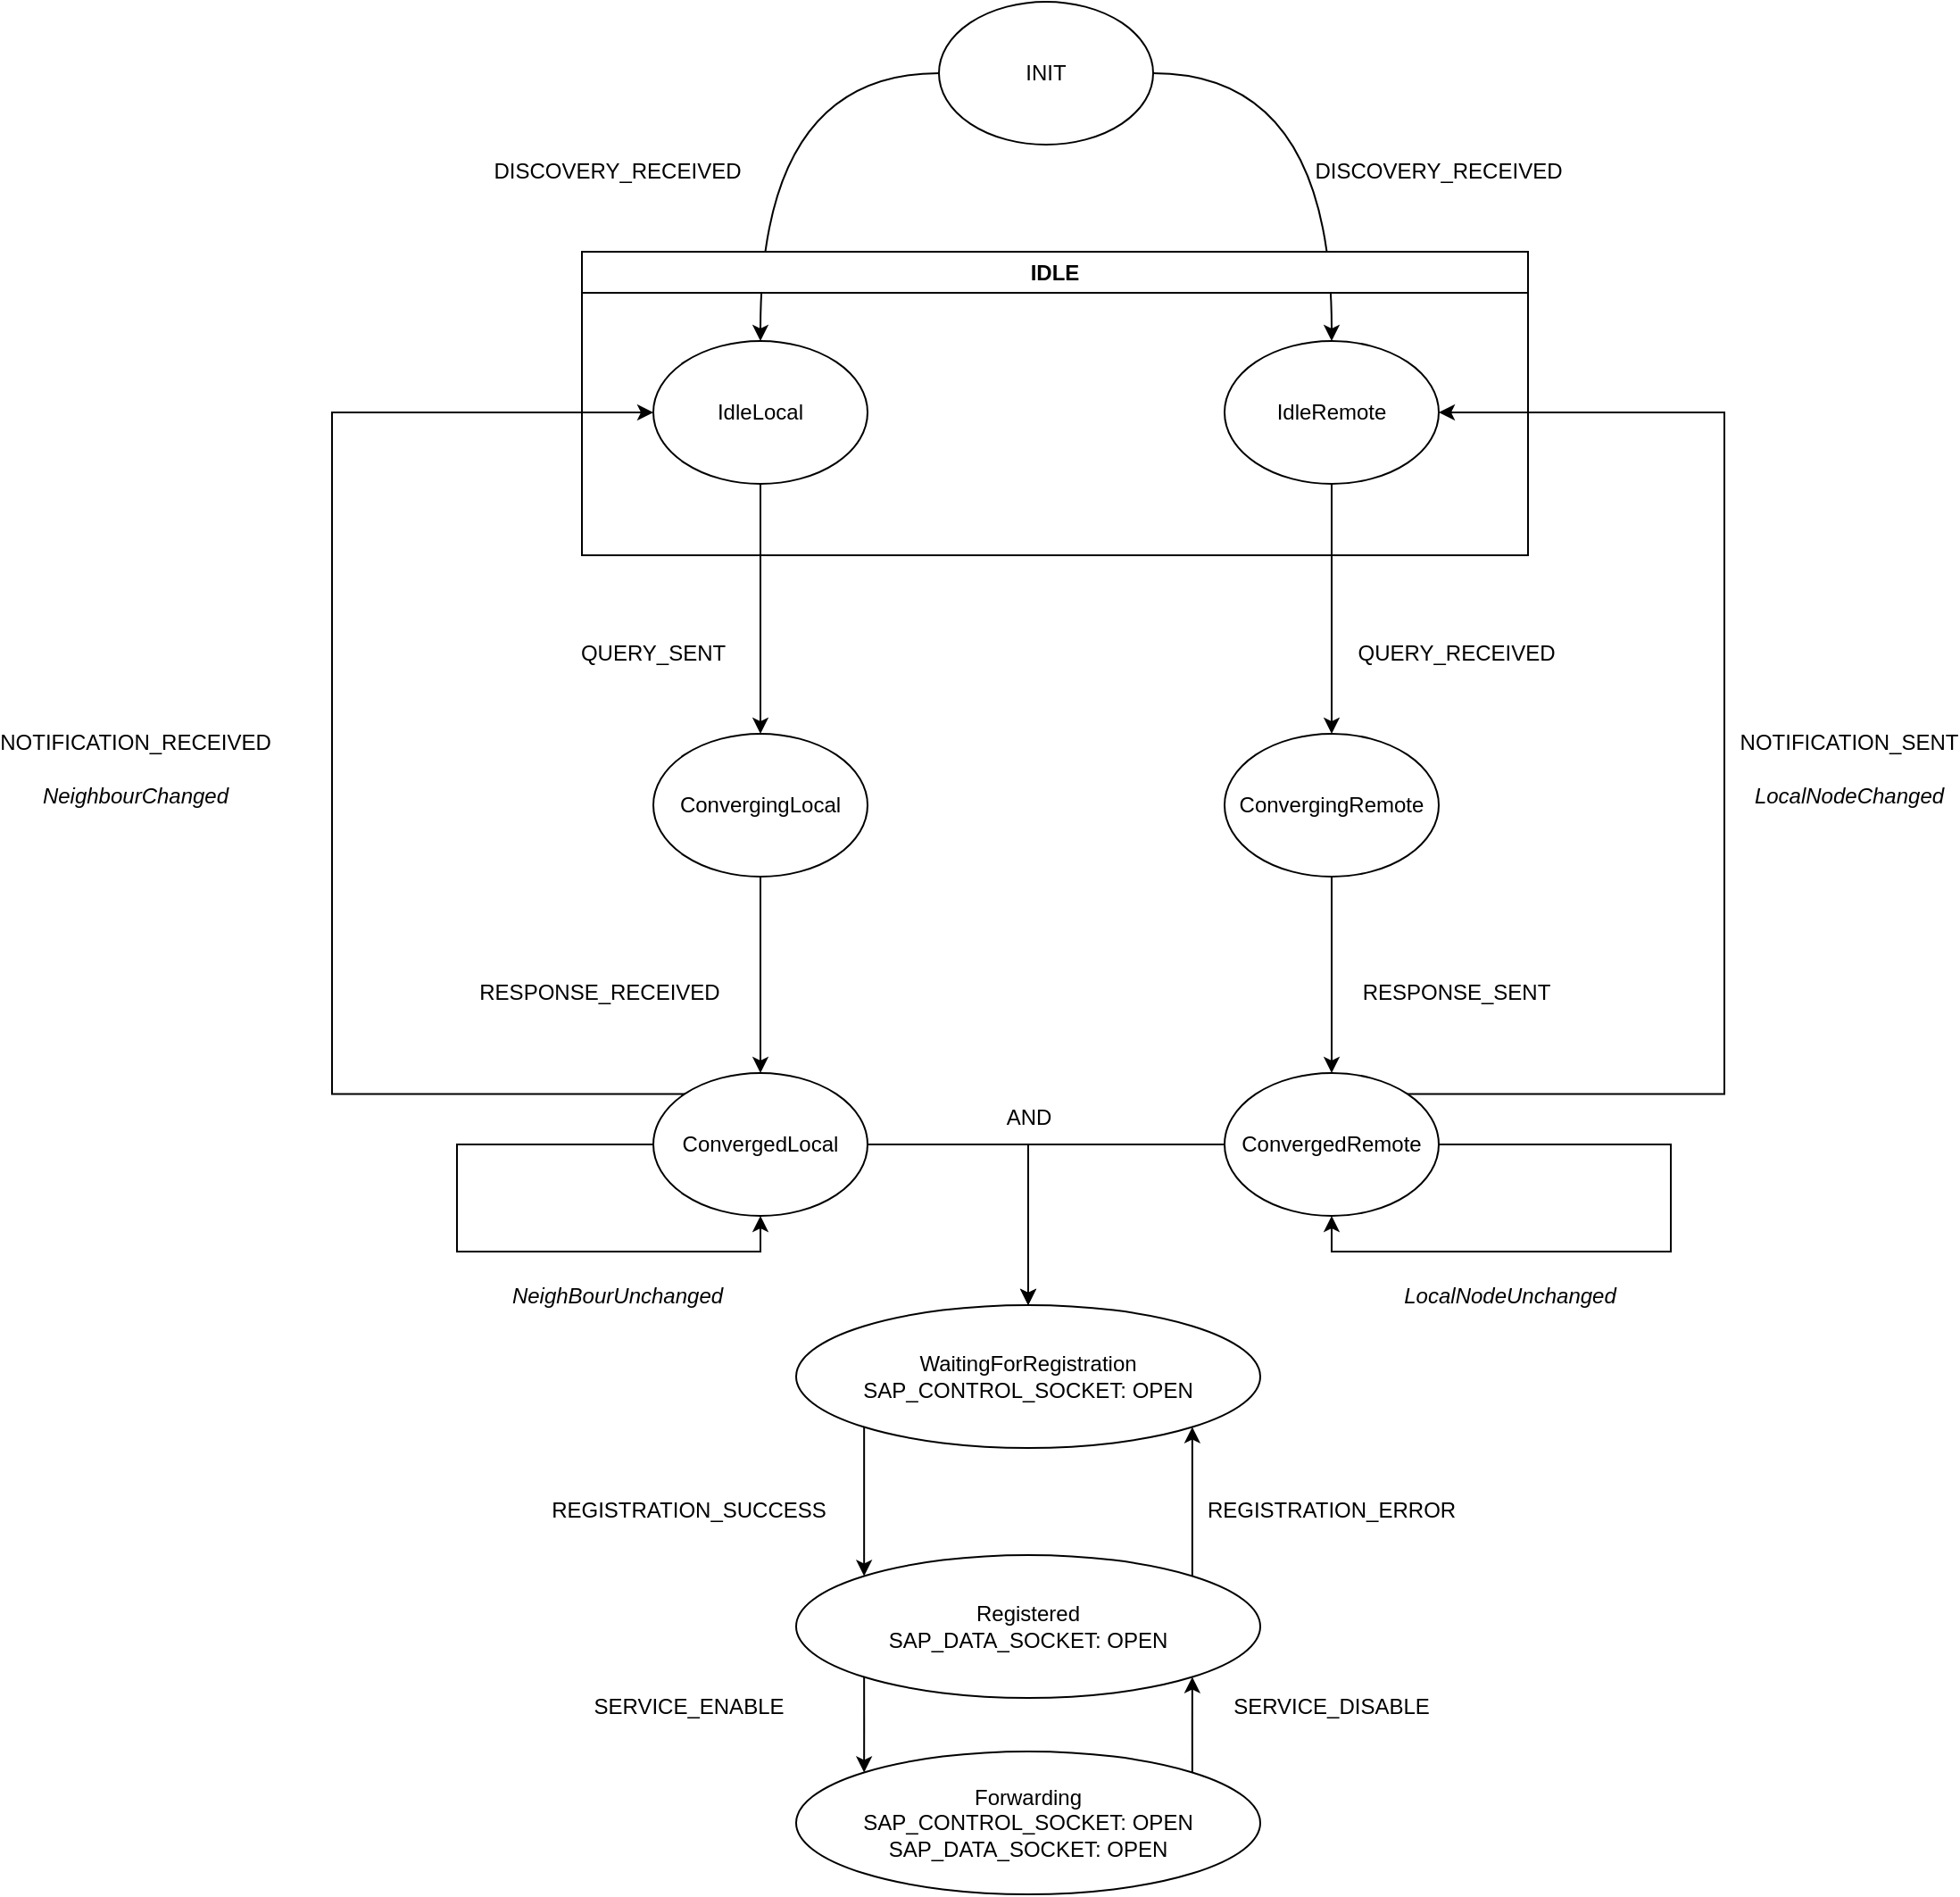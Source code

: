 <mxfile version="27.0.5">
  <diagram name="Page-1" id="SCp2Oi3q2W8GAaseZRKo">
    <mxGraphModel dx="1671" dy="848" grid="1" gridSize="10" guides="1" tooltips="1" connect="1" arrows="1" fold="1" page="1" pageScale="1" pageWidth="1654" pageHeight="1169" math="0" shadow="0">
      <root>
        <mxCell id="0" />
        <mxCell id="1" parent="0" />
        <mxCell id="cZTPR_wmGO6qj8w_T138-5" style="edgeStyle=orthogonalEdgeStyle;rounded=0;orthogonalLoop=1;jettySize=auto;html=1;entryX=0.5;entryY=0;entryDx=0;entryDy=0;curved=1;" edge="1" parent="1" source="cZTPR_wmGO6qj8w_T138-1" target="cZTPR_wmGO6qj8w_T138-2">
          <mxGeometry relative="1" as="geometry" />
        </mxCell>
        <mxCell id="cZTPR_wmGO6qj8w_T138-6" style="edgeStyle=orthogonalEdgeStyle;rounded=0;orthogonalLoop=1;jettySize=auto;html=1;exitX=1;exitY=0.5;exitDx=0;exitDy=0;entryX=0.5;entryY=0;entryDx=0;entryDy=0;curved=1;" edge="1" parent="1" source="cZTPR_wmGO6qj8w_T138-1" target="cZTPR_wmGO6qj8w_T138-3">
          <mxGeometry relative="1" as="geometry" />
        </mxCell>
        <mxCell id="cZTPR_wmGO6qj8w_T138-1" value="INIT" style="ellipse;whiteSpace=wrap;html=1;" vertex="1" parent="1">
          <mxGeometry x="680" y="60" width="120" height="80" as="geometry" />
        </mxCell>
        <mxCell id="cZTPR_wmGO6qj8w_T138-4" value="IDLE" style="swimlane;whiteSpace=wrap;html=1;" vertex="1" parent="1">
          <mxGeometry x="480" y="200" width="530" height="170" as="geometry" />
        </mxCell>
        <mxCell id="cZTPR_wmGO6qj8w_T138-2" value="IdleLocal" style="ellipse;whiteSpace=wrap;html=1;" vertex="1" parent="cZTPR_wmGO6qj8w_T138-4">
          <mxGeometry x="40" y="50" width="120" height="80" as="geometry" />
        </mxCell>
        <mxCell id="cZTPR_wmGO6qj8w_T138-3" value="IdleRemote" style="ellipse;whiteSpace=wrap;html=1;" vertex="1" parent="cZTPR_wmGO6qj8w_T138-4">
          <mxGeometry x="360" y="50" width="120" height="80" as="geometry" />
        </mxCell>
        <mxCell id="cZTPR_wmGO6qj8w_T138-7" value="DISCOVERY_RECEIVED" style="text;html=1;align=center;verticalAlign=middle;whiteSpace=wrap;rounded=0;" vertex="1" parent="1">
          <mxGeometry x="930" y="140" width="60" height="30" as="geometry" />
        </mxCell>
        <mxCell id="cZTPR_wmGO6qj8w_T138-8" value="DISCOVERY_RECEIVED" style="text;html=1;align=center;verticalAlign=middle;whiteSpace=wrap;rounded=0;" vertex="1" parent="1">
          <mxGeometry x="470" y="140" width="60" height="30" as="geometry" />
        </mxCell>
        <mxCell id="cZTPR_wmGO6qj8w_T138-18" style="edgeStyle=orthogonalEdgeStyle;rounded=0;orthogonalLoop=1;jettySize=auto;html=1;exitX=0.5;exitY=1;exitDx=0;exitDy=0;" edge="1" parent="1" source="cZTPR_wmGO6qj8w_T138-9" target="cZTPR_wmGO6qj8w_T138-15">
          <mxGeometry relative="1" as="geometry" />
        </mxCell>
        <mxCell id="cZTPR_wmGO6qj8w_T138-9" value="ConvergingLocal" style="ellipse;whiteSpace=wrap;html=1;" vertex="1" parent="1">
          <mxGeometry x="520" y="470" width="120" height="80" as="geometry" />
        </mxCell>
        <mxCell id="cZTPR_wmGO6qj8w_T138-17" style="edgeStyle=orthogonalEdgeStyle;rounded=0;orthogonalLoop=1;jettySize=auto;html=1;exitX=0.5;exitY=1;exitDx=0;exitDy=0;" edge="1" parent="1" source="cZTPR_wmGO6qj8w_T138-10" target="cZTPR_wmGO6qj8w_T138-16">
          <mxGeometry relative="1" as="geometry" />
        </mxCell>
        <mxCell id="cZTPR_wmGO6qj8w_T138-10" value="ConvergingRemote" style="ellipse;whiteSpace=wrap;html=1;" vertex="1" parent="1">
          <mxGeometry x="840" y="470" width="120" height="80" as="geometry" />
        </mxCell>
        <mxCell id="cZTPR_wmGO6qj8w_T138-11" style="edgeStyle=orthogonalEdgeStyle;rounded=0;orthogonalLoop=1;jettySize=auto;html=1;exitX=0.5;exitY=1;exitDx=0;exitDy=0;" edge="1" parent="1" source="cZTPR_wmGO6qj8w_T138-2" target="cZTPR_wmGO6qj8w_T138-9">
          <mxGeometry relative="1" as="geometry" />
        </mxCell>
        <mxCell id="cZTPR_wmGO6qj8w_T138-12" style="edgeStyle=orthogonalEdgeStyle;rounded=0;orthogonalLoop=1;jettySize=auto;html=1;exitX=0.5;exitY=1;exitDx=0;exitDy=0;" edge="1" parent="1" source="cZTPR_wmGO6qj8w_T138-3" target="cZTPR_wmGO6qj8w_T138-10">
          <mxGeometry relative="1" as="geometry" />
        </mxCell>
        <mxCell id="cZTPR_wmGO6qj8w_T138-13" value="QUERY_SENT" style="text;html=1;align=center;verticalAlign=middle;whiteSpace=wrap;rounded=0;" vertex="1" parent="1">
          <mxGeometry x="490" y="410" width="60" height="30" as="geometry" />
        </mxCell>
        <mxCell id="cZTPR_wmGO6qj8w_T138-14" value="QUERY_RECEIVED" style="text;html=1;align=center;verticalAlign=middle;whiteSpace=wrap;rounded=0;" vertex="1" parent="1">
          <mxGeometry x="940" y="410" width="60" height="30" as="geometry" />
        </mxCell>
        <mxCell id="cZTPR_wmGO6qj8w_T138-28" style="edgeStyle=orthogonalEdgeStyle;rounded=0;orthogonalLoop=1;jettySize=auto;html=1;exitX=0;exitY=0;exitDx=0;exitDy=0;entryX=0;entryY=0.5;entryDx=0;entryDy=0;" edge="1" parent="1" source="cZTPR_wmGO6qj8w_T138-15" target="cZTPR_wmGO6qj8w_T138-2">
          <mxGeometry relative="1" as="geometry">
            <Array as="points">
              <mxPoint x="340" y="672" />
              <mxPoint x="340" y="290" />
            </Array>
          </mxGeometry>
        </mxCell>
        <mxCell id="cZTPR_wmGO6qj8w_T138-37" style="edgeStyle=orthogonalEdgeStyle;rounded=0;orthogonalLoop=1;jettySize=auto;html=1;exitX=1;exitY=0.5;exitDx=0;exitDy=0;" edge="1" parent="1" source="cZTPR_wmGO6qj8w_T138-15" target="cZTPR_wmGO6qj8w_T138-36">
          <mxGeometry relative="1" as="geometry" />
        </mxCell>
        <mxCell id="cZTPR_wmGO6qj8w_T138-15" value="ConvergedLocal" style="ellipse;whiteSpace=wrap;html=1;" vertex="1" parent="1">
          <mxGeometry x="520" y="660" width="120" height="80" as="geometry" />
        </mxCell>
        <mxCell id="cZTPR_wmGO6qj8w_T138-25" style="edgeStyle=orthogonalEdgeStyle;rounded=0;orthogonalLoop=1;jettySize=auto;html=1;exitX=1;exitY=0;exitDx=0;exitDy=0;entryX=1;entryY=0.5;entryDx=0;entryDy=0;" edge="1" parent="1" source="cZTPR_wmGO6qj8w_T138-16" target="cZTPR_wmGO6qj8w_T138-3">
          <mxGeometry relative="1" as="geometry">
            <Array as="points">
              <mxPoint x="1120" y="672" />
              <mxPoint x="1120" y="290" />
            </Array>
          </mxGeometry>
        </mxCell>
        <mxCell id="cZTPR_wmGO6qj8w_T138-38" style="edgeStyle=orthogonalEdgeStyle;rounded=0;orthogonalLoop=1;jettySize=auto;html=1;exitX=0;exitY=0.5;exitDx=0;exitDy=0;entryX=0.5;entryY=0;entryDx=0;entryDy=0;" edge="1" parent="1" source="cZTPR_wmGO6qj8w_T138-16" target="cZTPR_wmGO6qj8w_T138-36">
          <mxGeometry relative="1" as="geometry">
            <mxPoint x="730" y="870" as="targetPoint" />
            <Array as="points">
              <mxPoint x="730" y="700" />
            </Array>
          </mxGeometry>
        </mxCell>
        <mxCell id="cZTPR_wmGO6qj8w_T138-16" value="ConvergedRemote" style="ellipse;whiteSpace=wrap;html=1;" vertex="1" parent="1">
          <mxGeometry x="840" y="660" width="120" height="80" as="geometry" />
        </mxCell>
        <mxCell id="cZTPR_wmGO6qj8w_T138-19" value="RESPONSE_SENT" style="text;html=1;align=center;verticalAlign=middle;whiteSpace=wrap;rounded=0;" vertex="1" parent="1">
          <mxGeometry x="940" y="600" width="60" height="30" as="geometry" />
        </mxCell>
        <mxCell id="cZTPR_wmGO6qj8w_T138-20" value="RESPONSE_RECEIVED" style="text;html=1;align=center;verticalAlign=middle;whiteSpace=wrap;rounded=0;" vertex="1" parent="1">
          <mxGeometry x="460" y="600" width="60" height="30" as="geometry" />
        </mxCell>
        <mxCell id="cZTPR_wmGO6qj8w_T138-21" style="edgeStyle=orthogonalEdgeStyle;rounded=0;orthogonalLoop=1;jettySize=auto;html=1;exitX=0;exitY=0.5;exitDx=0;exitDy=0;" edge="1" parent="1" source="cZTPR_wmGO6qj8w_T138-15" target="cZTPR_wmGO6qj8w_T138-15">
          <mxGeometry relative="1" as="geometry">
            <Array as="points">
              <mxPoint x="410" y="700" />
              <mxPoint x="410" y="760" />
              <mxPoint x="580" y="760" />
            </Array>
          </mxGeometry>
        </mxCell>
        <mxCell id="cZTPR_wmGO6qj8w_T138-22" value="&lt;i&gt;NeighBourUnchanged&lt;/i&gt;" style="text;html=1;align=center;verticalAlign=middle;whiteSpace=wrap;rounded=0;" vertex="1" parent="1">
          <mxGeometry x="470" y="770" width="60" height="30" as="geometry" />
        </mxCell>
        <mxCell id="cZTPR_wmGO6qj8w_T138-23" value="&lt;i&gt;LocalNodeUnchanged&lt;/i&gt;" style="text;html=1;align=center;verticalAlign=middle;whiteSpace=wrap;rounded=0;" vertex="1" parent="1">
          <mxGeometry x="970" y="770" width="60" height="30" as="geometry" />
        </mxCell>
        <mxCell id="cZTPR_wmGO6qj8w_T138-24" style="edgeStyle=orthogonalEdgeStyle;rounded=0;orthogonalLoop=1;jettySize=auto;html=1;exitX=1;exitY=0.5;exitDx=0;exitDy=0;entryX=0.5;entryY=1;entryDx=0;entryDy=0;" edge="1" parent="1" source="cZTPR_wmGO6qj8w_T138-16" target="cZTPR_wmGO6qj8w_T138-16">
          <mxGeometry relative="1" as="geometry">
            <Array as="points">
              <mxPoint x="1090" y="700" />
              <mxPoint x="1090" y="760" />
              <mxPoint x="900" y="760" />
            </Array>
          </mxGeometry>
        </mxCell>
        <mxCell id="cZTPR_wmGO6qj8w_T138-26" value="NOTIFICATION_SENT" style="text;html=1;align=center;verticalAlign=middle;whiteSpace=wrap;rounded=0;" vertex="1" parent="1">
          <mxGeometry x="1160" y="460" width="60" height="30" as="geometry" />
        </mxCell>
        <mxCell id="cZTPR_wmGO6qj8w_T138-27" value="&lt;i&gt;LocalNodeChanged&lt;/i&gt;" style="text;html=1;align=center;verticalAlign=middle;whiteSpace=wrap;rounded=0;" vertex="1" parent="1">
          <mxGeometry x="1160" y="490" width="60" height="30" as="geometry" />
        </mxCell>
        <mxCell id="cZTPR_wmGO6qj8w_T138-29" value="NOTIFICATION_RECEIVED" style="text;html=1;align=center;verticalAlign=middle;whiteSpace=wrap;rounded=0;" vertex="1" parent="1">
          <mxGeometry x="200" y="460" width="60" height="30" as="geometry" />
        </mxCell>
        <mxCell id="cZTPR_wmGO6qj8w_T138-30" value="&lt;i&gt;NeighbourChanged&lt;/i&gt;" style="text;html=1;align=center;verticalAlign=middle;whiteSpace=wrap;rounded=0;" vertex="1" parent="1">
          <mxGeometry x="200" y="490" width="60" height="30" as="geometry" />
        </mxCell>
        <mxCell id="cZTPR_wmGO6qj8w_T138-50" style="edgeStyle=orthogonalEdgeStyle;rounded=0;orthogonalLoop=1;jettySize=auto;html=1;exitX=0;exitY=1;exitDx=0;exitDy=0;entryX=0;entryY=0;entryDx=0;entryDy=0;" edge="1" parent="1" source="cZTPR_wmGO6qj8w_T138-36" target="cZTPR_wmGO6qj8w_T138-40">
          <mxGeometry relative="1" as="geometry" />
        </mxCell>
        <mxCell id="cZTPR_wmGO6qj8w_T138-36" value="WaitingForRegistration&lt;div&gt;SAP_CONTROL_SOCKET: OPEN&lt;/div&gt;" style="ellipse;whiteSpace=wrap;html=1;" vertex="1" parent="1">
          <mxGeometry x="600" y="790" width="260" height="80" as="geometry" />
        </mxCell>
        <mxCell id="cZTPR_wmGO6qj8w_T138-39" value="AND" style="text;html=1;align=center;verticalAlign=middle;whiteSpace=wrap;rounded=0;" vertex="1" parent="1">
          <mxGeometry x="687.5" y="670" width="85" height="30" as="geometry" />
        </mxCell>
        <mxCell id="cZTPR_wmGO6qj8w_T138-47" style="edgeStyle=orthogonalEdgeStyle;rounded=0;orthogonalLoop=1;jettySize=auto;html=1;exitX=0;exitY=1;exitDx=0;exitDy=0;entryX=0;entryY=0;entryDx=0;entryDy=0;" edge="1" parent="1" source="cZTPR_wmGO6qj8w_T138-40" target="cZTPR_wmGO6qj8w_T138-46">
          <mxGeometry relative="1" as="geometry" />
        </mxCell>
        <mxCell id="cZTPR_wmGO6qj8w_T138-51" style="edgeStyle=orthogonalEdgeStyle;rounded=0;orthogonalLoop=1;jettySize=auto;html=1;exitX=1;exitY=0;exitDx=0;exitDy=0;entryX=1;entryY=1;entryDx=0;entryDy=0;" edge="1" parent="1" source="cZTPR_wmGO6qj8w_T138-40" target="cZTPR_wmGO6qj8w_T138-36">
          <mxGeometry relative="1" as="geometry" />
        </mxCell>
        <mxCell id="cZTPR_wmGO6qj8w_T138-40" value="Registered&lt;div&gt;SAP_DATA_SOCKET: OPEN&lt;/div&gt;" style="ellipse;whiteSpace=wrap;html=1;" vertex="1" parent="1">
          <mxGeometry x="600" y="930" width="260" height="80" as="geometry" />
        </mxCell>
        <mxCell id="cZTPR_wmGO6qj8w_T138-43" value="REGISTRATION_SUCCESS" style="text;html=1;align=center;verticalAlign=middle;whiteSpace=wrap;rounded=0;" vertex="1" parent="1">
          <mxGeometry x="510" y="890" width="60" height="30" as="geometry" />
        </mxCell>
        <mxCell id="cZTPR_wmGO6qj8w_T138-44" value="REGISTRATION_ERROR" style="text;html=1;align=center;verticalAlign=middle;whiteSpace=wrap;rounded=0;" vertex="1" parent="1">
          <mxGeometry x="870" y="890" width="60" height="30" as="geometry" />
        </mxCell>
        <mxCell id="cZTPR_wmGO6qj8w_T138-48" style="edgeStyle=orthogonalEdgeStyle;rounded=0;orthogonalLoop=1;jettySize=auto;html=1;exitX=1;exitY=0;exitDx=0;exitDy=0;entryX=1;entryY=1;entryDx=0;entryDy=0;" edge="1" parent="1" source="cZTPR_wmGO6qj8w_T138-46" target="cZTPR_wmGO6qj8w_T138-40">
          <mxGeometry relative="1" as="geometry" />
        </mxCell>
        <mxCell id="cZTPR_wmGO6qj8w_T138-46" value="&lt;div&gt;Forwarding&lt;/div&gt;&lt;div&gt;SAP_CONTROL_SOCKET: OPEN&lt;/div&gt;&lt;div&gt;SAP_DATA_SOCKET: OPEN&lt;/div&gt;" style="ellipse;whiteSpace=wrap;html=1;" vertex="1" parent="1">
          <mxGeometry x="600" y="1040" width="260" height="80" as="geometry" />
        </mxCell>
        <mxCell id="cZTPR_wmGO6qj8w_T138-52" value="SERVICE_ENABLE" style="text;html=1;align=center;verticalAlign=middle;whiteSpace=wrap;rounded=0;" vertex="1" parent="1">
          <mxGeometry x="510" y="1000" width="60" height="30" as="geometry" />
        </mxCell>
        <mxCell id="cZTPR_wmGO6qj8w_T138-53" value="SERVICE_DISABLE" style="text;html=1;align=center;verticalAlign=middle;whiteSpace=wrap;rounded=0;" vertex="1" parent="1">
          <mxGeometry x="870" y="1000" width="60" height="30" as="geometry" />
        </mxCell>
      </root>
    </mxGraphModel>
  </diagram>
</mxfile>

